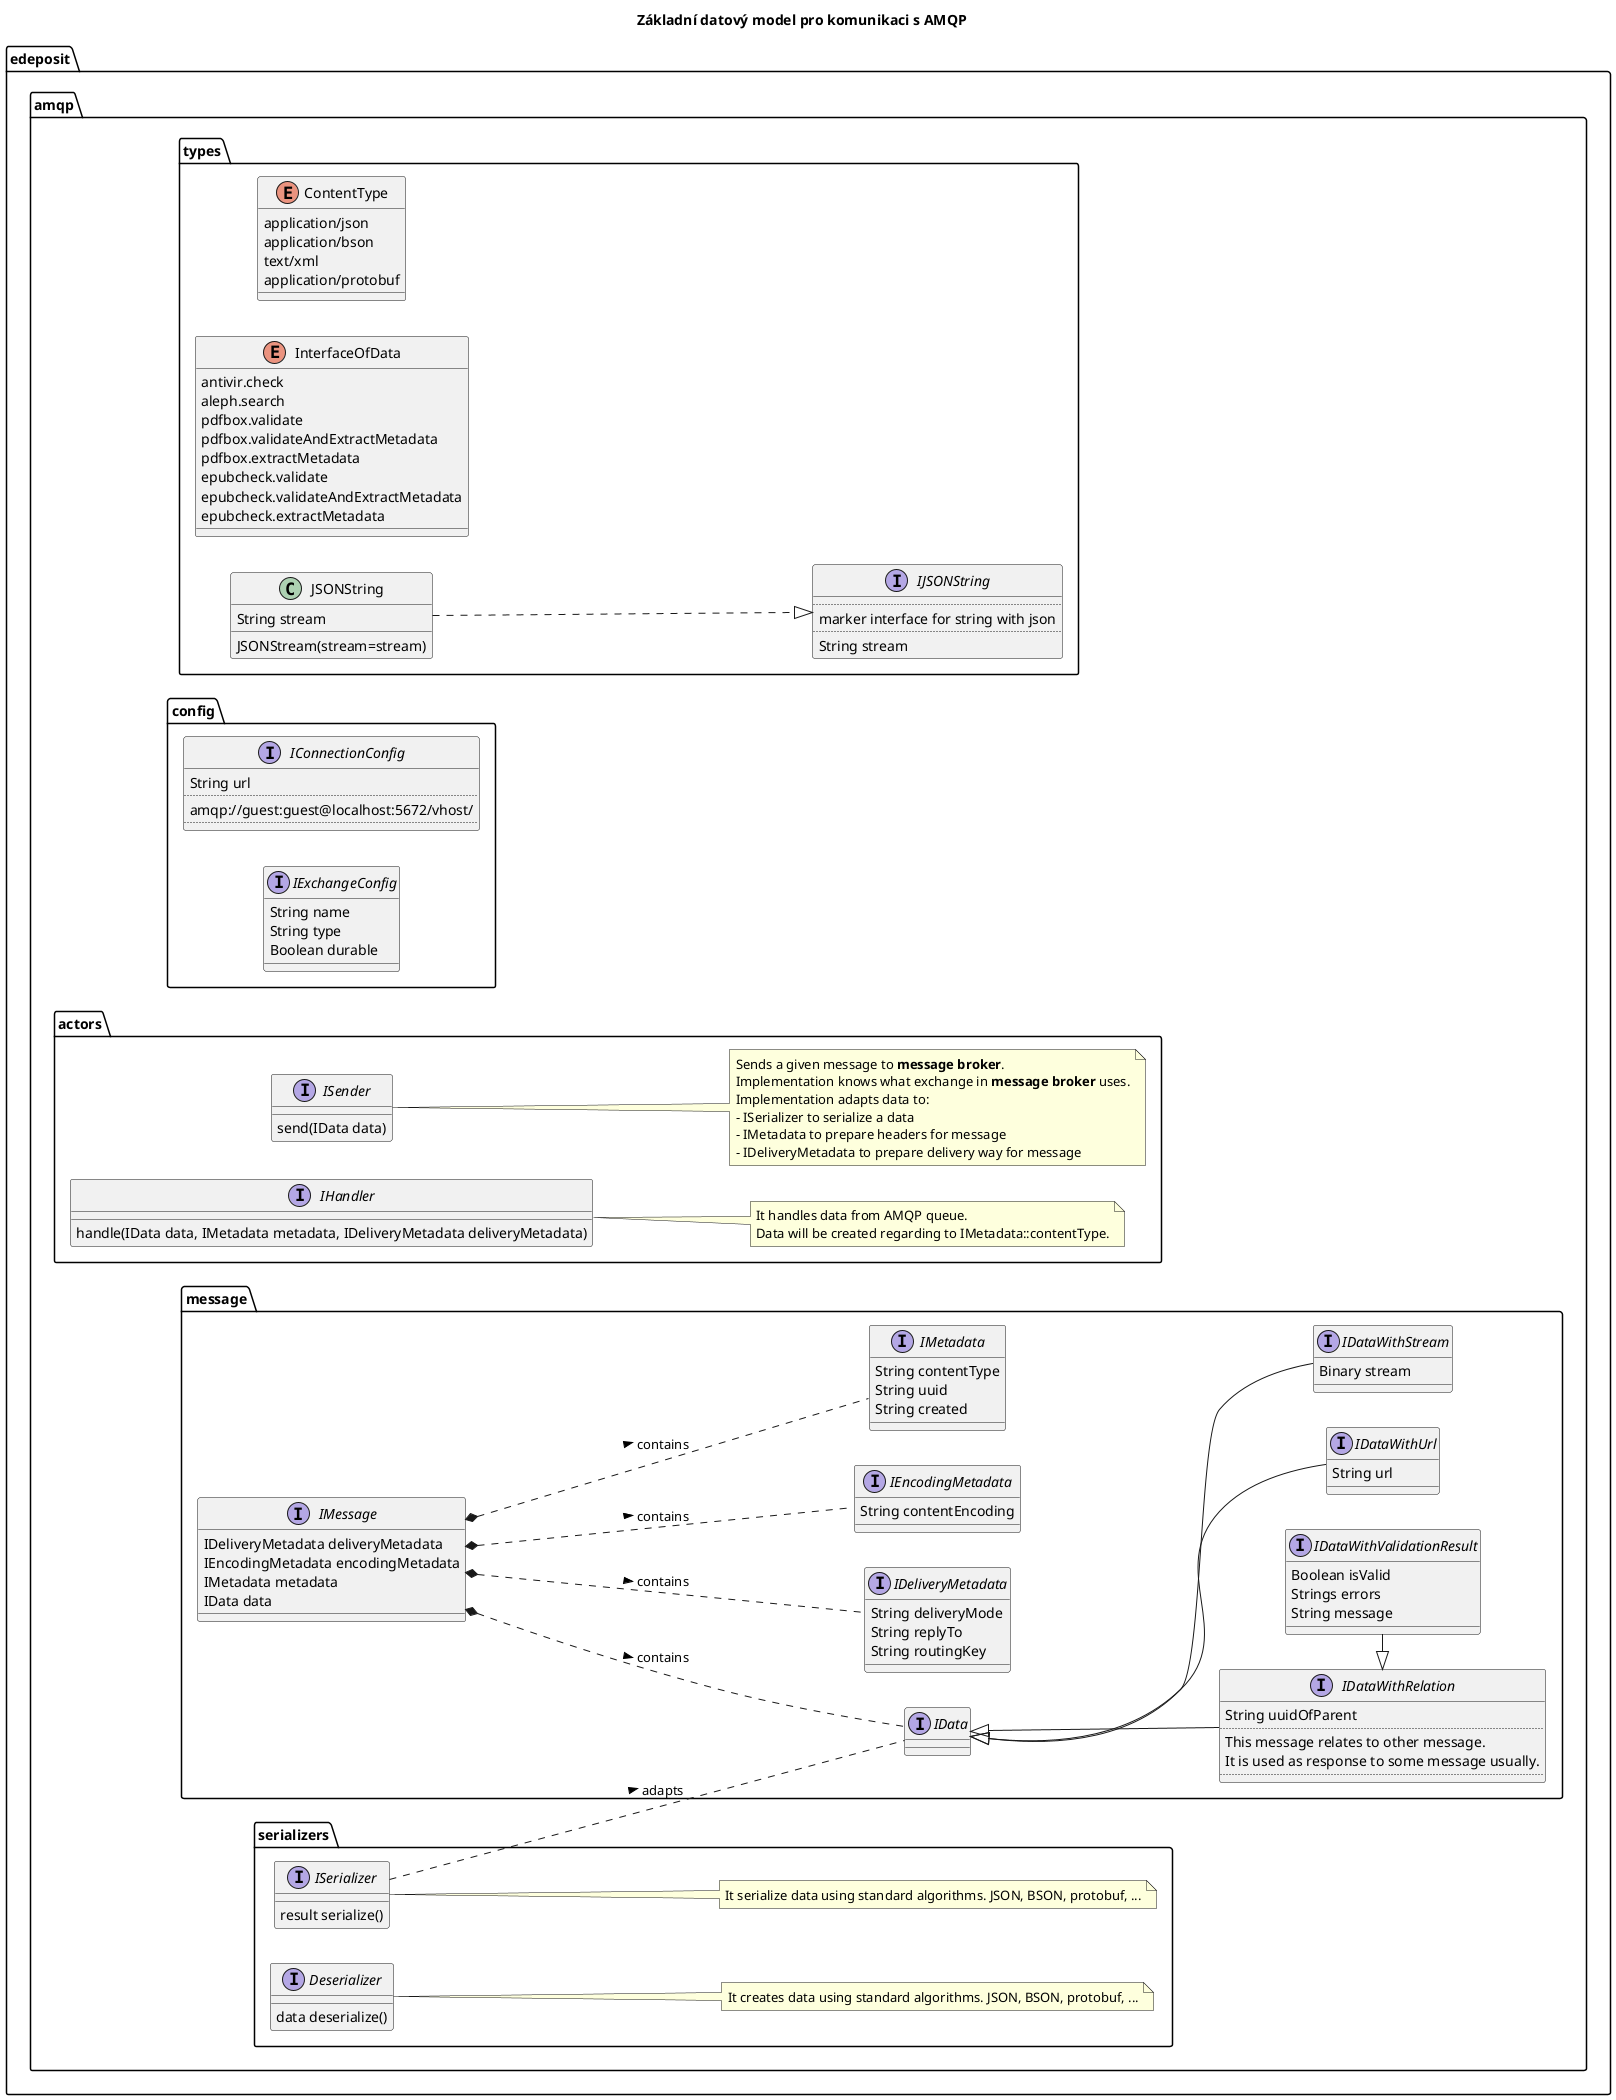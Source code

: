 @startuml
skinparam componentStyle uml2
left to right direction
title Základní datový model pro komunikaci s AMQP

package edeposit.amqp.types {
enum ContentType {
     application/json
     application/bson
     text/xml
     application/protobuf
}

enum InterfaceOfData {
     antivir.check
     aleph.search
     pdfbox.validate
     pdfbox.validateAndExtractMetadata
     pdfbox.extractMetadata
     epubcheck.validate
     epubcheck.validateAndExtractMetadata
     epubcheck.extractMetadata
}

interface IJSONString {
          ..
          marker interface for string with json
          ..
          String stream
}

        class JSONString {
              String stream
              JSONStream(stream=stream)
        }

        JSONString ..|> IJSONString

}

package edeposit.amqp.config {
Interface IConnectionConfig {
      String url
      ..
      amqp://guest:guest@localhost:5672/vhost/      
      ..
}

Interface IExchangeConfig {
      String name
      String type
      Boolean durable
}
}

package edeposit.amqp.message {
Interface IDeliveryMetadata {
      String deliveryMode
      String replyTo
      String routingKey
}

Interface IEncodingMetadata {
      String contentEncoding
}

Interface IMetadata {
      String contentType
      String uuid
      String created
}

Interface IData {
}

interface IDataWithRelation {
      String uuidOfParent
      ..
      This message relates to other message. 
      It is used as response to some message usually.
      ..
}

interface IMessage {
          IDeliveryMetadata deliveryMetadata
          IEncodingMetadata encodingMetadata
          IMetadata metadata
          IData data
}

IMessage *.. IData : > contains
IMessage *.. IDeliveryMetadata : > contains
IMessage *.. IMetadata : > contains
IMessage *.. IEncodingMetadata : > contains

        interface IDataWithUrl {
              String url
        }

        interface IDataWithStream {
              Binary stream
        }

        interface IDataWithValidationResult {
                  Boolean isValid
                  Strings errors
                  String message
        }

IDataWithRelation <|- IDataWithValidationResult

IData <|-- IDataWithRelation
IData <|-- IDataWithUrl
IData <|-- IDataWithStream

}

package edeposit.amqp.actors {
        interface ISender {
                send(IData data)
        }
        note right
        Sends a given message to <b>message broker</b>.
        Implementation knows what exchange in <b>message broker</b> uses.
        Implementation adapts data to:
        - ISerializer to serialize a data
        - IMetadata to prepare headers for message
        - IDeliveryMetadata to prepare delivery way for message
        end note
        
        interface IHandler {
                  handle(IData data, IMetadata metadata, IDeliveryMetadata deliveryMetadata)
        }
        note right
        It handles data from AMQP queue.
        Data will be created regarding to IMetadata::contentType.
        end note
}

package edeposit.amqp.serializers {
        interface ISerializer {
                  result serialize()
        }
        note right
        It serialize data using standard algorithms. JSON, BSON, protobuf, ...
        end note

        interface Deserializer {
                  data deserialize()
        }
        note right
        It creates data using standard algorithms. JSON, BSON, protobuf, ...
        end note

}        

ISerializer .. IData : > adapts        

@enduml
